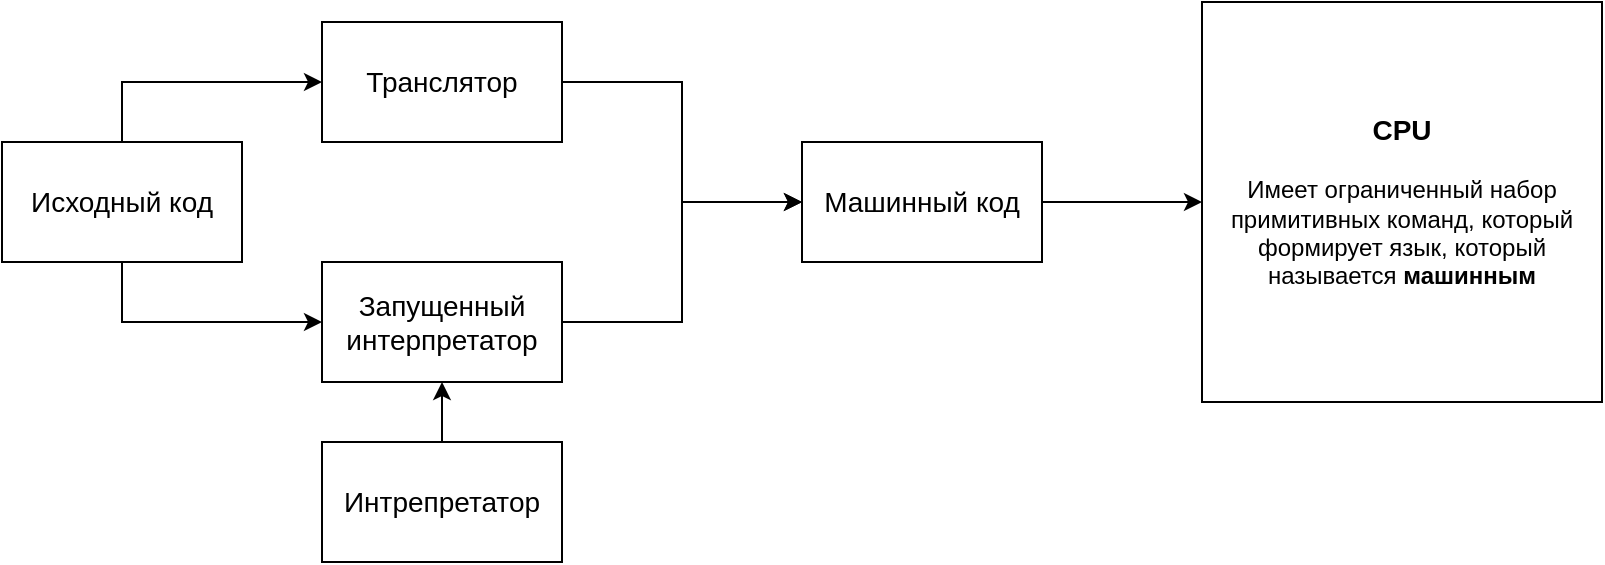 <mxfile version="16.1.0" type="github">
  <diagram id="5aGI3u4Uk3V0lVAwT1QT" name="Page-1">
    <mxGraphModel dx="2125" dy="865" grid="1" gridSize="10" guides="1" tooltips="1" connect="1" arrows="1" fold="1" page="1" pageScale="1" pageWidth="827" pageHeight="1169" math="0" shadow="0">
      <root>
        <mxCell id="0" />
        <mxCell id="1" parent="0" />
        <mxCell id="48jm5ZyXqzUocx9abQVC-2" value="&lt;b&gt;&lt;font style=&quot;font-size: 14px&quot;&gt;CPU&lt;/font&gt;&lt;/b&gt;&lt;br&gt;&lt;br&gt;Имеет ограниченный набор примитивных команд, который формирует язык, который называется&amp;nbsp;&lt;b&gt;машинным&lt;/b&gt;" style="whiteSpace=wrap;html=1;aspect=fixed;" parent="1" vertex="1">
          <mxGeometry x="320" y="340" width="200" height="200" as="geometry" />
        </mxCell>
        <mxCell id="A65hLVvP_klmRv-O_LiD-11" style="edgeStyle=orthogonalEdgeStyle;rounded=0;orthogonalLoop=1;jettySize=auto;html=1;exitX=0.5;exitY=0;exitDx=0;exitDy=0;entryX=0.5;entryY=1;entryDx=0;entryDy=0;fontSize=14;" edge="1" parent="1" source="48jm5ZyXqzUocx9abQVC-5" target="48jm5ZyXqzUocx9abQVC-21">
          <mxGeometry relative="1" as="geometry" />
        </mxCell>
        <mxCell id="48jm5ZyXqzUocx9abQVC-5" value="Интрепретатор" style="rounded=0;whiteSpace=wrap;html=1;fontSize=14;" parent="1" vertex="1">
          <mxGeometry x="-120" y="560" width="120" height="60" as="geometry" />
        </mxCell>
        <mxCell id="A65hLVvP_klmRv-O_LiD-4" style="edgeStyle=orthogonalEdgeStyle;rounded=0;orthogonalLoop=1;jettySize=auto;html=1;exitX=1;exitY=0.5;exitDx=0;exitDy=0;entryX=0;entryY=0.5;entryDx=0;entryDy=0;" edge="1" parent="1" source="48jm5ZyXqzUocx9abQVC-6" target="A65hLVvP_klmRv-O_LiD-1">
          <mxGeometry relative="1" as="geometry" />
        </mxCell>
        <mxCell id="48jm5ZyXqzUocx9abQVC-6" value="Транслятор" style="rounded=0;whiteSpace=wrap;html=1;fontSize=14;" parent="1" vertex="1">
          <mxGeometry x="-120" y="350" width="120" height="60" as="geometry" />
        </mxCell>
        <mxCell id="A65hLVvP_klmRv-O_LiD-12" style="edgeStyle=orthogonalEdgeStyle;rounded=0;orthogonalLoop=1;jettySize=auto;html=1;exitX=0.5;exitY=1;exitDx=0;exitDy=0;entryX=0;entryY=0.5;entryDx=0;entryDy=0;fontSize=14;" edge="1" parent="1" source="48jm5ZyXqzUocx9abQVC-7" target="48jm5ZyXqzUocx9abQVC-21">
          <mxGeometry relative="1" as="geometry" />
        </mxCell>
        <mxCell id="A65hLVvP_klmRv-O_LiD-13" style="edgeStyle=orthogonalEdgeStyle;rounded=0;orthogonalLoop=1;jettySize=auto;html=1;exitX=0.5;exitY=0;exitDx=0;exitDy=0;entryX=0;entryY=0.5;entryDx=0;entryDy=0;fontSize=14;" edge="1" parent="1" source="48jm5ZyXqzUocx9abQVC-7" target="48jm5ZyXqzUocx9abQVC-6">
          <mxGeometry relative="1" as="geometry" />
        </mxCell>
        <mxCell id="48jm5ZyXqzUocx9abQVC-7" value="Исходный код" style="rounded=0;whiteSpace=wrap;html=1;fontSize=14;" parent="1" vertex="1">
          <mxGeometry x="-280" y="410" width="120" height="60" as="geometry" />
        </mxCell>
        <mxCell id="A65hLVvP_klmRv-O_LiD-3" style="edgeStyle=orthogonalEdgeStyle;rounded=0;orthogonalLoop=1;jettySize=auto;html=1;exitX=1;exitY=0.5;exitDx=0;exitDy=0;entryX=0;entryY=0.5;entryDx=0;entryDy=0;" edge="1" parent="1" source="48jm5ZyXqzUocx9abQVC-21" target="A65hLVvP_klmRv-O_LiD-1">
          <mxGeometry relative="1" as="geometry" />
        </mxCell>
        <mxCell id="48jm5ZyXqzUocx9abQVC-21" value="Запущенный интерпретатор" style="rounded=0;whiteSpace=wrap;html=1;fontSize=14;" parent="1" vertex="1">
          <mxGeometry x="-120" y="470" width="120" height="60" as="geometry" />
        </mxCell>
        <mxCell id="A65hLVvP_klmRv-O_LiD-6" style="edgeStyle=orthogonalEdgeStyle;rounded=0;orthogonalLoop=1;jettySize=auto;html=1;exitX=1;exitY=0.5;exitDx=0;exitDy=0;fontSize=14;" edge="1" parent="1" source="A65hLVvP_klmRv-O_LiD-1" target="48jm5ZyXqzUocx9abQVC-2">
          <mxGeometry relative="1" as="geometry" />
        </mxCell>
        <mxCell id="A65hLVvP_klmRv-O_LiD-1" value="&lt;font style=&quot;font-size: 14px&quot;&gt;Машинный код&lt;/font&gt;" style="rounded=0;whiteSpace=wrap;html=1;" vertex="1" parent="1">
          <mxGeometry x="120" y="410" width="120" height="60" as="geometry" />
        </mxCell>
      </root>
    </mxGraphModel>
  </diagram>
</mxfile>
